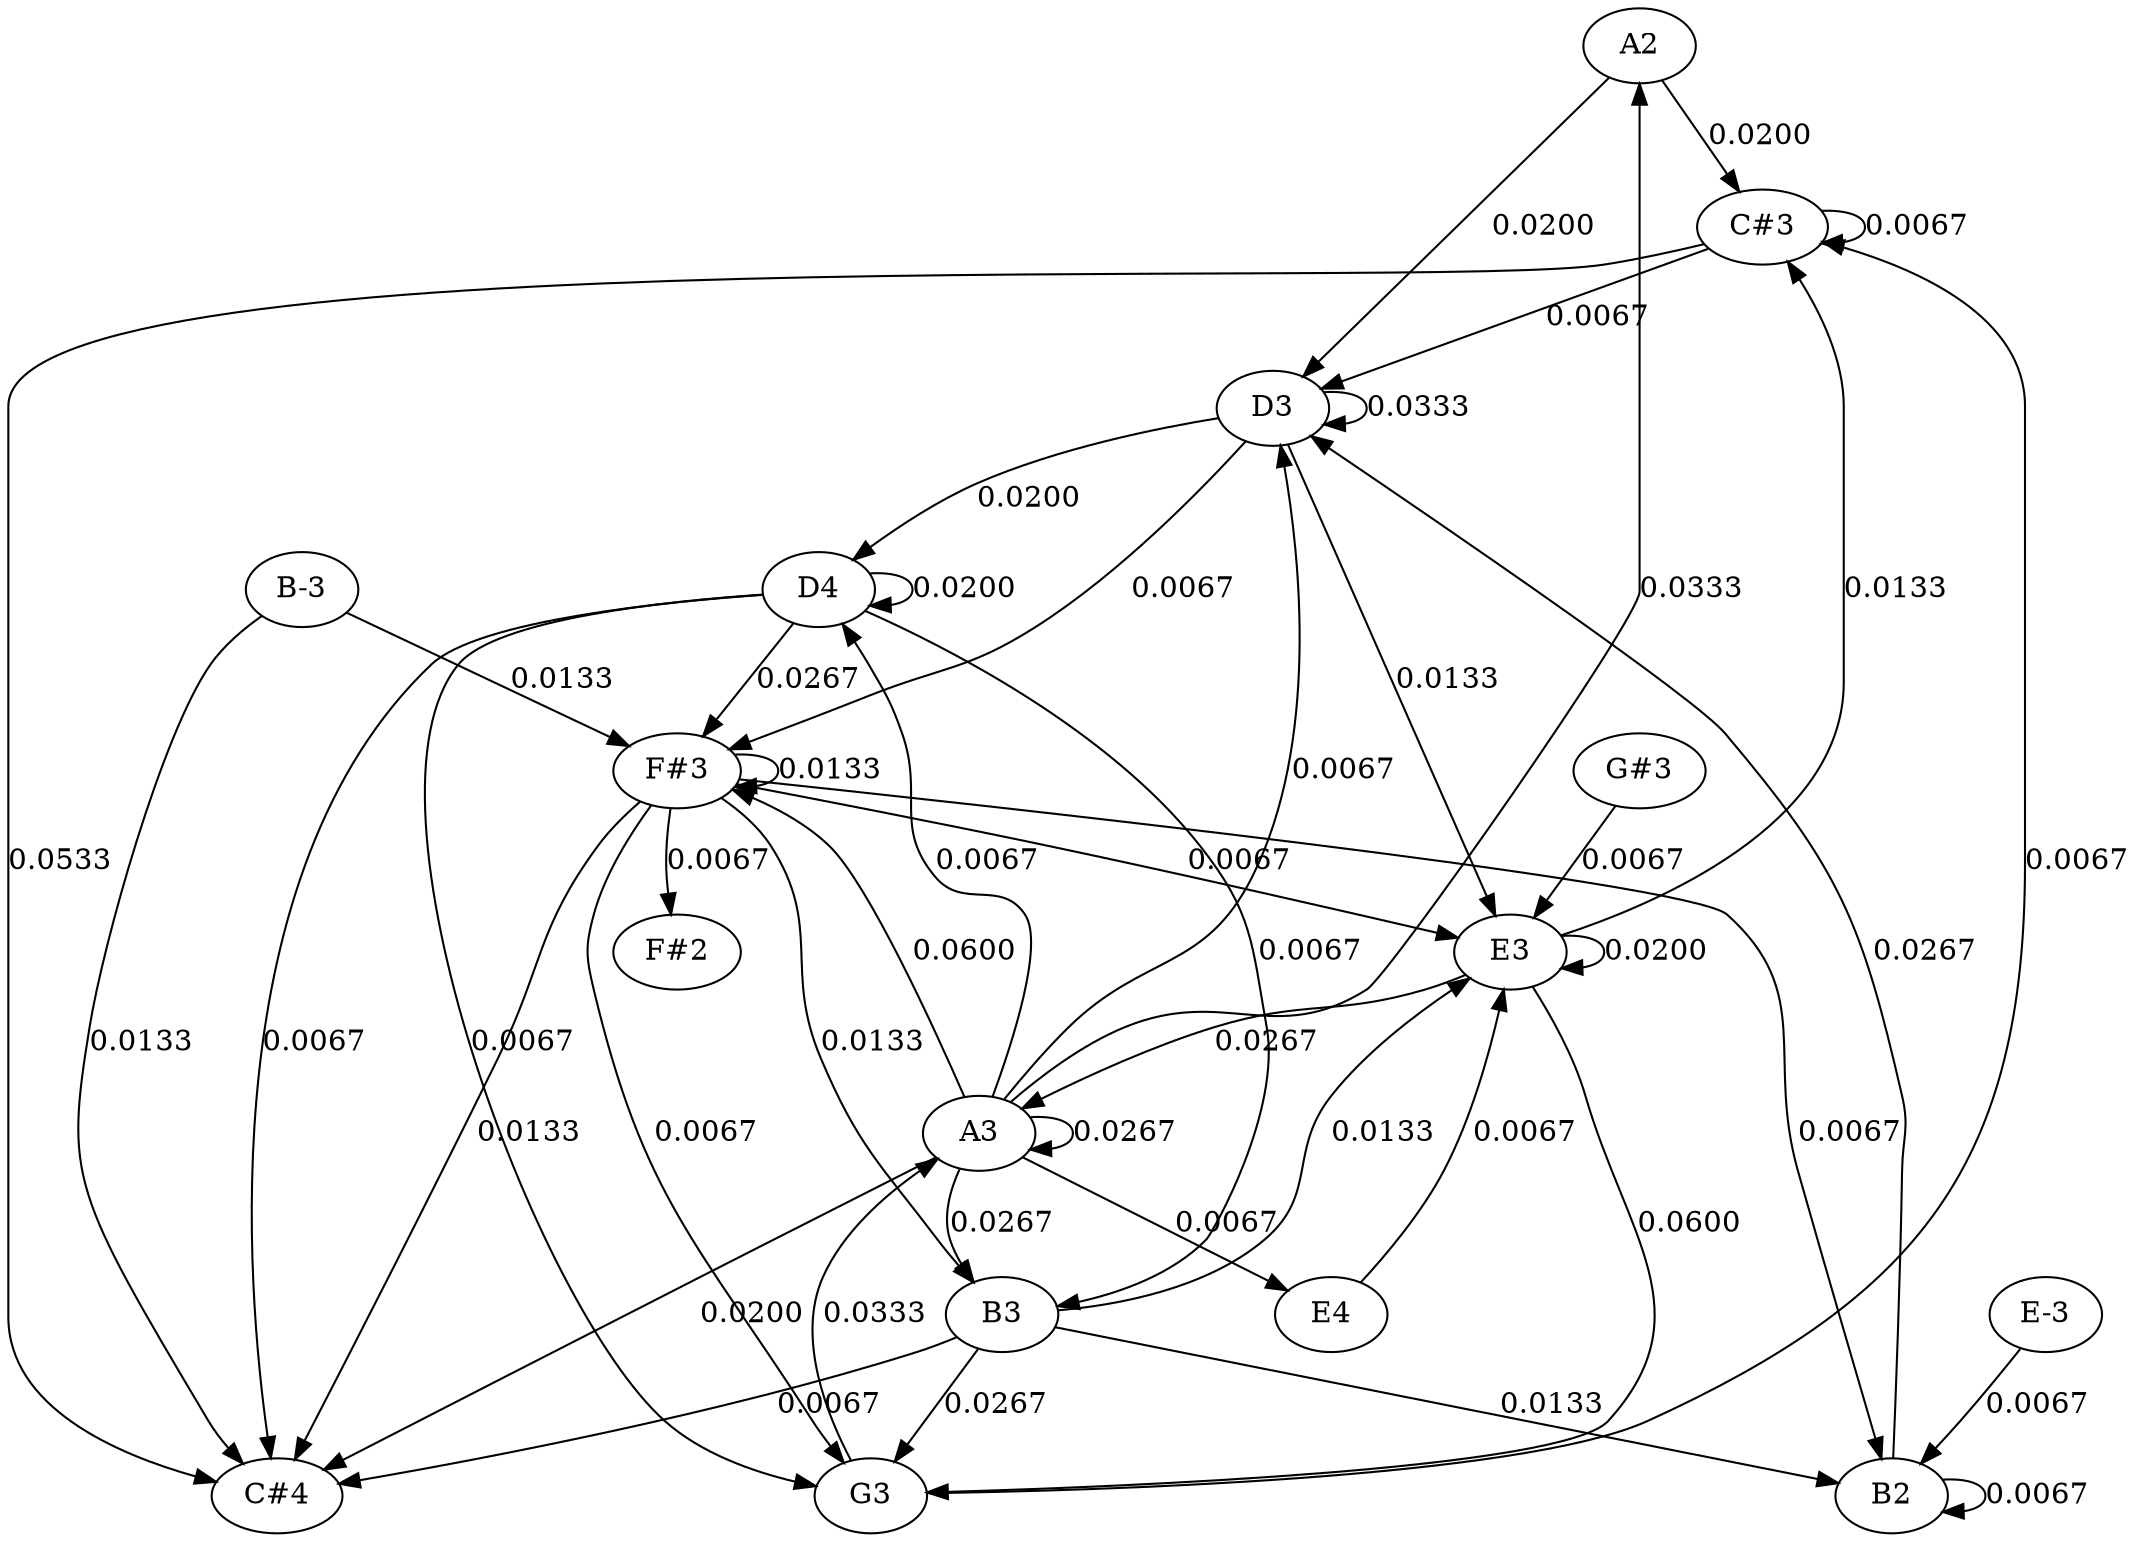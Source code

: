 strict graph {
	graph [bb="0,0,914.5,846"];
	node [label="\N"];
	edge [arrowtype=normal,
		dir=forward
	];
	A2	 [height="0.5",
		pos="640,828",
		width="0.75"];
	"C#3"	 [height="0.5",
		pos="640,738",
		width="0.75187"];
	A2 -- "C#3"	 [label="0.0200",
		lp="659.25,783",
		pos="e,640,756.05 640,809.61 640,797.24 640,780.37 640,766.22"];
	D3	 [height="0.5",
		pos="269,648",
		width="0.75"];
	A2 -- D3	 [label="0.0200",
		lp="511.25,738",
		pos="e,290.19,659.17 618.72,816.79 556.1,786.74 372.27,698.55 299.33,663.55"];
	"C#3" -- "C#3"	 [label="0.0067",
		lp="704.25,738",
		pos="e,664.53,729.88 664.53,746.12 675.51,746.89 685,744.19 685,738 685,733.84 680.72,731.26 674.57,730.24"];
	"C#3" -- D3	 [label="0.0067",
		lp="507.25,693",
		pos="e,294.24,654.99 614.79,731.02 550.15,715.69 378.36,674.94 304.06,657.32"];
	"C#4"	 [height="0.5",
		pos="631,18",
		width="0.75187"];
	"C#3" -- "C#4"	 [label="0.0533",
		lp="877.25,378",
		pos="e,657.15,23.374 667.12,736.93 721.34,735.21 838,722.92 838,649 838,649 838,649 838,512 838,432.34 859,413.66 859,334 859,334 859\
,334 859,107 859,66.406 731.62,37.332 667.28,25.236"];
	D3 -- D3	 [label="0.0333",
		lp="333.25,648",
		pos="e,293.53,639.88 293.53,656.12 304.51,656.89 314,654.19 314,648 314,643.84 309.72,641.26 303.57,640.24"];
	D4	 [height="0.5",
		pos="361,558",
		width="0.75"];
	D3 -- D4	 [label="0.0200",
		lp="343.25,603",
		pos="e,346.26,573.1 283.78,632.86 298.67,618.62 321.82,596.48 338.89,580.15"];
	"F#3"	 [height="0.5",
		pos="382,468",
		width="0.75"];
	D3 -- "F#3"	 [label="0.0067",
		lp="306.25,558",
		pos="e,360.28,478.91 267.99,629.71 267.51,607.35 269.47,567.98 286.5,540 301.82,514.83 329.71,495.67 351.41,483.63"];
	E3	 [height="0.5",
		pos="252,378",
		width="0.75"];
	D3 -- E3	 [label="0.0133",
		lp="275.25,513",
		pos="e,250.24,396.07 266.86,630.04 262.4,593.77 252.28,505.97 249,432 248.65,424.01 248.66,421.99 249,414 249.11,411.44 249.26,408.78\
 249.45,406.12"];
	D4 -- "C#4"	 [label="0.0067",
		lp="111.25,288",
		pos="e,603.76,19.291 341.41,545.55 337.39,543.5 333.13,541.54 329,540 295.25,527.44 280.85,540.57 250,522 147.99,460.58 123.98,420.56\
 91.5,306 87.135,290.61 88.987,285.8 91.5,270 95.466,245.07 142.13,69.576 162,54 195.66,27.609 488.47,20.972 593.61,19.432"];
	D4 -- D4	 [label="0.0200",
		lp="425.25,558",
		pos="e,385.53,549.88 385.53,566.12 396.51,566.89 406,564.19 406,558 406,553.84 401.72,551.26 395.57,550.24"];
	D4 -- "F#3"	 [label="0.0267",
		lp="393.25,513",
		pos="e,377.96,485.92 365.05,540.03 368.04,527.49 372.17,510.17 375.61,495.77"];
	B3	 [height="0.5",
		pos="264,108",
		width="0.75"];
	D4 -- B3	 [label="0.0067",
		lp="164.25,333",
		pos="e,242.07,118.76 342.27,544.96 311.15,524.37 247.87,479.93 204,432 171.62,396.63 158.31,387.92 144.5,342 118,253.88 139.51,208.64\
 205,144 213.09,136.01 223.36,129.11 233.05,123.6"];
	G3	 [height="0.5",
		pos="480,288",
		width="0.75"];
	D4 -- G3	 [label="0.0067",
		lp="517.25,423",
		pos="e,485.16,305.74 384.27,548.6 410.18,538.04 451.37,517.38 474,486 510.64,435.19 497.95,356.31 487.74,315.49"];
	"F#3" -- "C#4"	 [label="0.0133",
		lp="658.25,243",
		pos="e,633.17,36.181 408.53,464.29 450.98,459.52 531.79,448.54 555,432 592.8,405.06 591.14,385.25 608,342 648.96,236.91 643.54,202.65\
 638,90 637.29,75.599 635.78,59.615 634.34,46.464"];
	"F#3" -- "F#3"	 [label="0.0133",
		lp="446.25,468",
		pos="e,406.53,459.88 406.53,476.12 417.51,476.89 427,474.19 427,468 427,463.84 422.72,461.26 416.57,460.24"];
	"F#3" -- E3	 [label="0.0067",
		lp="348.25,423",
		pos="e,270.26,391.36 363.65,454.58 341.49,439.58 304.03,414.22 278.68,397.06"];
	"F#3" -- B3	 [label="0.0133",
		lp="216.25,288",
		pos="e,245.69,121.61 361.22,456.37 356.02,454.02 350.39,451.71 345,450 275.48,427.88 197,451.96 197,379 197,379 197,379 197,197 197,168.77\
 219.09,143.95 237.9,127.92"];
	B2	 [height="0.5",
		pos="65,18",
		width="0.75"];
	"F#3" -- B2	 [label="0.0067",
		lp="58.25,243",
		pos="e,56.752,35.41 361.29,456.15 356.09,453.8 350.44,451.56 345,450 284.26,432.61 261.52,458.13 204,432 102.51,385.9 38,355.47 38,244\
 38,244 38,244 38,107 38,85.359 45.555,61.988 52.673,44.774"];
	"F#3" -- G3	 [label="0.0067",
		lp="475.25,378",
		pos="e,474.57,305.9 400.59,454.74 408.65,448.68 417.67,440.78 424,432 437.84,412.81 459.4,351.5 471.33,315.69"];
	"F#2"	 [height="0.5",
		pos="380,378",
		width="0.75"];
	"F#3" -- "F#2"	 [label="0.0067",
		lp="401.25,423",
		pos="e,380.39,396.05 381.6,449.61 381.32,437.24 380.94,420.37 380.62,406.22"];
	E3 -- "C#3"	 [label="0.0133",
		lp="174.25,558",
		pos="e,613.87,732.77 238.15,393.57 204.47,430.85 123.84,532.33 163,612 238.76,766.12 364.36,693.24 534,720 557.2,723.66 583.25,727.84\
 603.72,731.13"];
	E3 -- E3	 [label="0.0200",
		lp="316.25,378",
		pos="e,276.53,369.88 276.53,386.12 287.51,386.89 297,384.19 297,378 297,373.84 292.72,371.26 286.57,370.24"];
	A3	 [height="0.5",
		pos="543,198",
		width="0.75"];
	E3 -- A3	 [label="0.0267",
		lp="425.25,288",
		pos="e,520.14,207.83 276.62,370.5 295.12,364.87 320.53,355.48 340,342 375.57,317.37 371.18,296.34 405.5,270 438.43,244.72 481.71,224.09\
 510.84,211.71"];
	E3 -- G3	 [label="0.0600",
		lp="426.25,333",
		pos="e,457.5,298.25 278.18,373.12 305.41,368.38 348.78,358.84 383,342 394.8,336.19 395.28,330.87 406.5,324 419.69,315.93 435.04,308.36\
 448.29,302.34"];
	A3 -- A2	 [label="0.0333",
		lp="895.25,513",
		pos="e,666.16,822.95 564.09,209.38 589.37,221.4 633.31,240.97 673,252 722.84,265.86 748.06,237.12 788,270 793.52,274.55 876,504.85 876\
,512 876,739 876,739 876,739 876,781.13 742.29,809.69 676.16,821.25"];
	A3 -- D3	 [label="0.0067",
		lp="767.25,423",
		pos="e,296,645.39 562.83,210.78 572.69,217.07 584.49,225.31 594,234 670.66,304.06 707.81,316.29 743,414 759.57,460.01 740.23,476.63 722\
,522 711.6,547.89 713,560.21 690,576 627.61,618.82 396.96,638.5 306.12,644.71"];
	A3 -- "C#4"	 [label="0.0200",
		lp="615.25,108",
		pos="e,622.9,35.387 551.12,180.57 566.51,149.45 600.02,81.669 618.37,44.554"];
	A3 -- D4	 [label="0.0067",
		lp="662.25,378",
		pos="e,388.09,555.64 556.53,213.82 587.92,250.06 661.32,346.44 638,432 625.79,476.79 623.4,495.91 585,522 555.26,542.21 453.85,551.4 \
398.24,555.01"];
	A3 -- "F#3"	 [label="0.0600",
		lp="585.25,333",
		pos="e,408.82,464.68 548.46,215.75 560.98,257.66 586.79,368.23 534,432 519.54,449.46 458.98,459.05 418.81,463.6"];
	A3 -- A3	 [label="0.0267",
		lp="607.25,198",
		pos="e,567.53,189.88 567.53,206.12 578.51,206.89 588,204.19 588,198 588,193.84 583.72,191.26 577.57,190.24"];
	A3 -- B3	 [label="0.0267",
		lp="448.25,153",
		pos="e,288.02,116.58 518.73,189.34 468.83,173.6 354.63,137.58 297.64,119.61"];
	E4	 [height="0.5",
		pos="428,108",
		width="0.75"];
	A3 -- E4	 [label="0.0067",
		lp="515.25,153",
		pos="e,445.25,122.2 525.53,183.63 506.34,168.95 475.33,145.22 453.44,128.47"];
	B3 -- "C#4"	 [label="0.0067",
		lp="500.25,63",
		pos="e,606.03,24.988 288.94,101.02 352.75,85.719 522.12,45.107 595.87,27.424"];
	B3 -- E3	 [label="0.0133",
		lp="278.25,243",
		pos="e,252.77,359.83 263.24,126.03 261.21,171.25 255.69,294.62 253.22,349.75"];
	B3 -- B2	 [label="0.0133",
		lp="202.25,63",
		pos="e,86.852,28.663 241.94,97.246 206.51,81.578 136.79,50.747 96.25,32.819"];
	B3 -- G3	 [label="0.0267",
		lp="413.25,198",
		pos="e,463.41,273.33 280.35,122.47 317.98,153.49 410.9,230.05 455.43,266.75"];
	E4 -- E3	 [label="0.0067",
		lp="338.25,243",
		pos="e,259.67,360.59 407.75,120.22 397.37,126.49 384.87,134.86 375,144 360.12,157.77 357.68,162.77 347,180 337.24,195.73 287.23,301.8\
 263.95,351.45"];
	B2 -- D3	 [label="0.0267",
		lp="55.25,333",
		pos="e,255.66,632.09 47.238,31.735 27.993,47.164 0,75.091 0,107 0,244 0,244 0,244 0,333.71 186.71,553.66 249.03,624.57"];
	B2 -- B2	 [label="0.0067",
		lp="129.25,18",
		pos="e,89.532,9.8789 89.532,26.121 100.51,26.895 110,24.188 110,18 110,13.843 105.72,11.257 99.574,10.242"];
	G3 -- "C#3"	 [label="0.0067",
		lp="803.25,513",
		pos="e,666.08,733.15 506.19,293.28 528.35,297.92 560.07,307.05 583,324 614.74,347.46 607.6,367.59 635,396 693.27,456.4 784,428.08 784\
,512 784,649 784,649 784,649 784,699.48 718.77,721.87 676.12,731.12"];
	G3 -- A3	 [label="0.0333",
		lp="510.25,243",
		pos="e,521.01,208.6 480.09,269.97 480.89,258.9 483.41,244.61 490.5,234 495.95,225.84 504.02,219.11 512.2,213.8"];
	"B-3"	 [height="0.5",
		pos="654,558",
		width="0.75"];
	"B-3" -- "C#4"	 [label="0.0133",
		lp="765.25,288",
		pos="e,655.67,25.789 662.33,540.87 684.97,495.45 746,362.09 746,244 746,244 746,244 746,107 746,65.928 699.16,41.439 665.27,29.094"];
	"B-3" -- "F#3"	 [label="0.0133",
		lp="562.25,513",
		pos="e,405.7,476.67 629.86,549.19 581.15,533.43 470.99,497.79 415.41,479.81"];
	"E-3"	 [height="0.5",
		pos="93,108",
		width="0.75"];
	"E-3" -- B2	 [label="0.0067",
		lp="101.25,63",
		pos="e,70.382,35.915 87.601,90.033 83.612,77.493 78.1,60.172 73.519,45.773"];
	"G#3"	 [height="0.5",
		pos="309,468",
		width="0.75927"];
	"G#3" -- E3	 [label="0.0067",
		lp="278.25,423",
		pos="e,250.65,396.39 286.99,457.14 276.63,451.33 265.12,442.96 258.5,432 253.93,424.44 251.87,415.17 251.07,406.5"];
}
